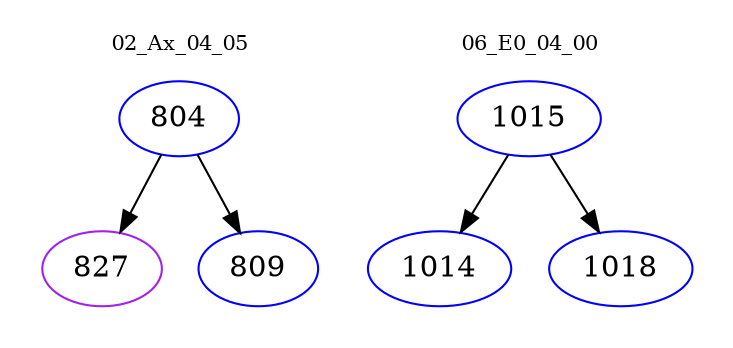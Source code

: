digraph{
subgraph cluster_0 {
color = white
label = "02_Ax_04_05";
fontsize=10;
T0_804 [label="804", color="blue"]
T0_804 -> T0_827 [color="black"]
T0_827 [label="827", color="purple"]
T0_804 -> T0_809 [color="black"]
T0_809 [label="809", color="blue"]
}
subgraph cluster_1 {
color = white
label = "06_E0_04_00";
fontsize=10;
T1_1015 [label="1015", color="blue"]
T1_1015 -> T1_1014 [color="black"]
T1_1014 [label="1014", color="blue"]
T1_1015 -> T1_1018 [color="black"]
T1_1018 [label="1018", color="blue"]
}
}
